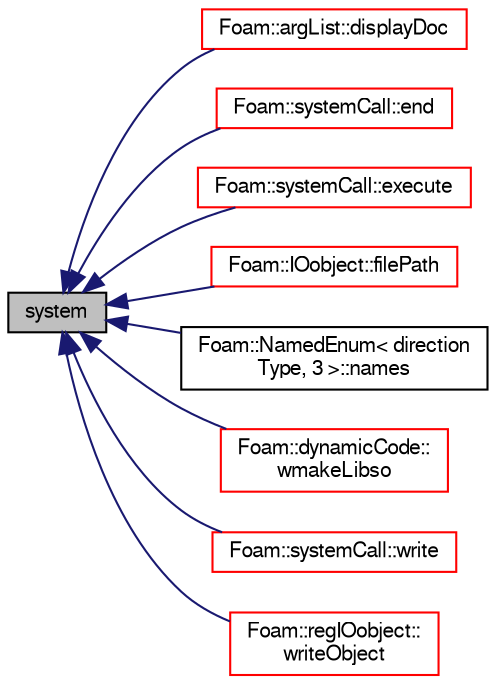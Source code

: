 digraph "system"
{
  bgcolor="transparent";
  edge [fontname="FreeSans",fontsize="10",labelfontname="FreeSans",labelfontsize="10"];
  node [fontname="FreeSans",fontsize="10",shape=record];
  rankdir="LR";
  Node107387 [label="system",height=0.2,width=0.4,color="black", fillcolor="grey75", style="filled", fontcolor="black"];
  Node107387 -> Node107388 [dir="back",color="midnightblue",fontsize="10",style="solid",fontname="FreeSans"];
  Node107388 [label="Foam::argList::displayDoc",height=0.2,width=0.4,color="red",URL="$a26662.html#a9b27b732ab8af61a9511f20b6d3c5abc",tooltip="Display documentation in browser. "];
  Node107387 -> Node107393 [dir="back",color="midnightblue",fontsize="10",style="solid",fontname="FreeSans"];
  Node107393 [label="Foam::systemCall::end",height=0.2,width=0.4,color="red",URL="$a28866.html#aaf81d3fdaf258088d7692fa70cece087",tooltip="Execute the \"endCalls\" at the final time-loop. "];
  Node107387 -> Node107395 [dir="back",color="midnightblue",fontsize="10",style="solid",fontname="FreeSans"];
  Node107395 [label="Foam::systemCall::execute",height=0.2,width=0.4,color="red",URL="$a28866.html#a61af3e60b94ae3e748f6fbac1e794af7",tooltip="Execute the \"executeCalls\" at each time-step. "];
  Node107387 -> Node107396 [dir="back",color="midnightblue",fontsize="10",style="solid",fontname="FreeSans"];
  Node107396 [label="Foam::IOobject::filePath",height=0.2,width=0.4,color="red",URL="$a26142.html#a698f54dd16f5ec2931aeff16fd4878c8",tooltip="Return complete path + object name if the file exists. "];
  Node107387 -> Node107511 [dir="back",color="midnightblue",fontsize="10",style="solid",fontname="FreeSans"];
  Node107511 [label="Foam::NamedEnum\< direction\lType, 3 \>::names",height=0.2,width=0.4,color="black",URL="$a25998.html#a7350da3a0edd92cd11e6c479c9967dc8"];
  Node107387 -> Node109455 [dir="back",color="midnightblue",fontsize="10",style="solid",fontname="FreeSans"];
  Node109455 [label="Foam::dynamicCode::\lwmakeLibso",height=0.2,width=0.4,color="red",URL="$a26070.html#af6406c87c53a64ac2e1427ad7e09e2aa",tooltip="Compile a libso. "];
  Node107387 -> Node109457 [dir="back",color="midnightblue",fontsize="10",style="solid",fontname="FreeSans"];
  Node109457 [label="Foam::systemCall::write",height=0.2,width=0.4,color="red",URL="$a28866.html#aac759501cf6c7895a70eecbef0226ae1",tooltip="Write, execute the \"writeCalls\". "];
  Node107387 -> Node109458 [dir="back",color="midnightblue",fontsize="10",style="solid",fontname="FreeSans"];
  Node109458 [label="Foam::regIOobject::\lwriteObject",height=0.2,width=0.4,color="red",URL="$a26334.html#ad29090f3bdbff43fd95fa2d856219b5f",tooltip="Write using given format, version and compression. "];
}

